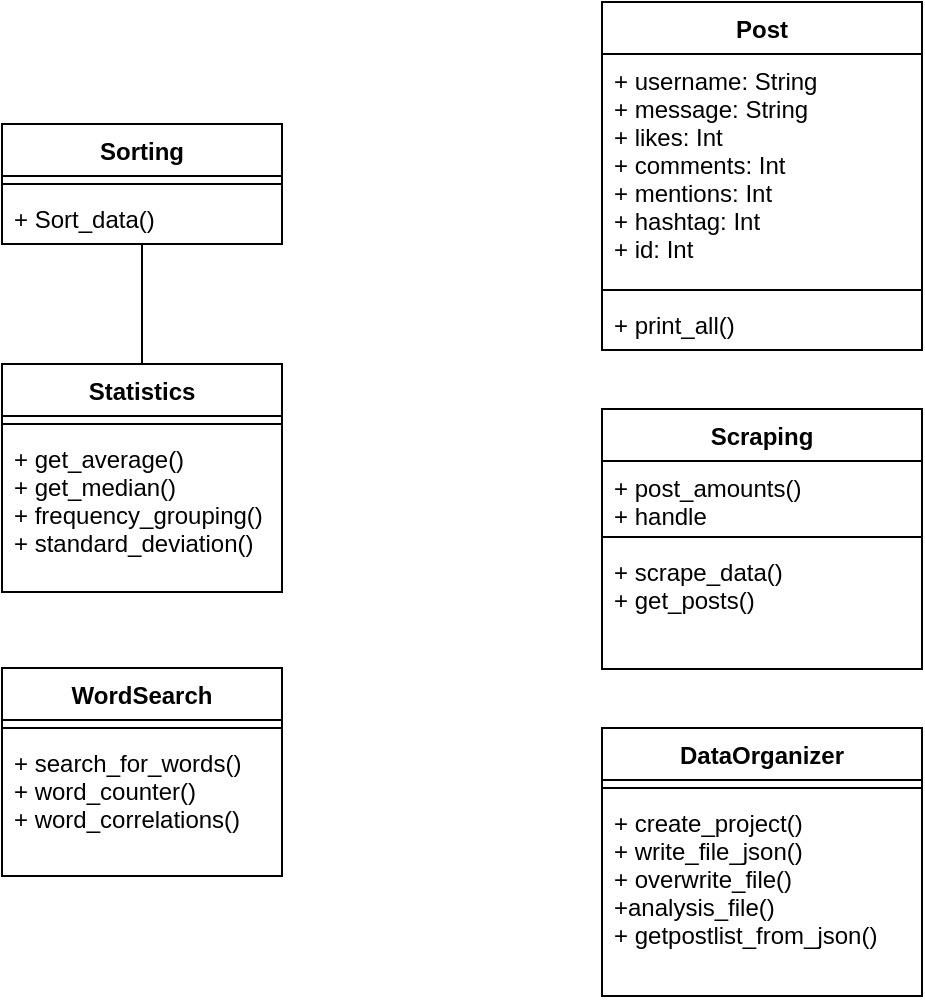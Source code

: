 <mxfile version="10.6.7" type="github"><diagram id="QG8bkJIo-b2U2rQoCnh7" name="Page-1"><mxGraphModel dx="716" dy="787" grid="1" gridSize="10" guides="1" tooltips="1" connect="1" arrows="1" fold="1" page="1" pageScale="1" pageWidth="850" pageHeight="1100" math="0" shadow="0"><root><mxCell id="0"/><mxCell id="1" parent="0"/><mxCell id="fAL2-cdBbvyhQACU6qNt-33" style="edgeStyle=orthogonalEdgeStyle;rounded=0;orthogonalLoop=1;jettySize=auto;html=1;entryX=0.5;entryY=0;entryDx=0;entryDy=0;strokeColor=#000000;endArrow=none;endFill=0;" edge="1" parent="1" source="fAL2-cdBbvyhQACU6qNt-1" target="fAL2-cdBbvyhQACU6qNt-5"><mxGeometry relative="1" as="geometry"/></mxCell><mxCell id="fAL2-cdBbvyhQACU6qNt-1" value="Sorting" style="swimlane;fontStyle=1;align=center;verticalAlign=top;childLayout=stackLayout;horizontal=1;startSize=26;horizontalStack=0;resizeParent=1;resizeParentMax=0;resizeLast=0;collapsible=1;marginBottom=0;" vertex="1" parent="1"><mxGeometry x="140" y="140" width="140" height="60" as="geometry"/></mxCell><mxCell id="fAL2-cdBbvyhQACU6qNt-3" value="" style="line;strokeWidth=1;fillColor=none;align=left;verticalAlign=middle;spacingTop=-1;spacingLeft=3;spacingRight=3;rotatable=0;labelPosition=right;points=[];portConstraint=eastwest;" vertex="1" parent="fAL2-cdBbvyhQACU6qNt-1"><mxGeometry y="26" width="140" height="8" as="geometry"/></mxCell><mxCell id="fAL2-cdBbvyhQACU6qNt-4" value="+ Sort_data()" style="text;strokeColor=none;fillColor=none;align=left;verticalAlign=top;spacingLeft=4;spacingRight=4;overflow=hidden;rotatable=0;points=[[0,0.5],[1,0.5]];portConstraint=eastwest;" vertex="1" parent="fAL2-cdBbvyhQACU6qNt-1"><mxGeometry y="34" width="140" height="26" as="geometry"/></mxCell><mxCell id="fAL2-cdBbvyhQACU6qNt-5" value="Statistics" style="swimlane;fontStyle=1;align=center;verticalAlign=top;childLayout=stackLayout;horizontal=1;startSize=26;horizontalStack=0;resizeParent=1;resizeParentMax=0;resizeLast=0;collapsible=1;marginBottom=0;" vertex="1" parent="1"><mxGeometry x="140" y="260" width="140" height="114" as="geometry"/></mxCell><mxCell id="fAL2-cdBbvyhQACU6qNt-7" value="" style="line;strokeWidth=1;fillColor=none;align=left;verticalAlign=middle;spacingTop=-1;spacingLeft=3;spacingRight=3;rotatable=0;labelPosition=right;points=[];portConstraint=eastwest;" vertex="1" parent="fAL2-cdBbvyhQACU6qNt-5"><mxGeometry y="26" width="140" height="8" as="geometry"/></mxCell><mxCell id="fAL2-cdBbvyhQACU6qNt-8" value="+ get_average()&#xA;+ get_median()&#xA;+ frequency_grouping()&#xA;+ standard_deviation()&#xA;" style="text;strokeColor=none;fillColor=none;align=left;verticalAlign=top;spacingLeft=4;spacingRight=4;overflow=hidden;rotatable=0;points=[[0,0.5],[1,0.5]];portConstraint=eastwest;" vertex="1" parent="fAL2-cdBbvyhQACU6qNt-5"><mxGeometry y="34" width="140" height="80" as="geometry"/></mxCell><mxCell id="fAL2-cdBbvyhQACU6qNt-17" value="WordSearch" style="swimlane;fontStyle=1;align=center;verticalAlign=top;childLayout=stackLayout;horizontal=1;startSize=26;horizontalStack=0;resizeParent=1;resizeParentMax=0;resizeLast=0;collapsible=1;marginBottom=0;" vertex="1" parent="1"><mxGeometry x="140" y="412" width="140" height="104" as="geometry"/></mxCell><mxCell id="fAL2-cdBbvyhQACU6qNt-19" value="" style="line;strokeWidth=1;fillColor=none;align=left;verticalAlign=middle;spacingTop=-1;spacingLeft=3;spacingRight=3;rotatable=0;labelPosition=right;points=[];portConstraint=eastwest;" vertex="1" parent="fAL2-cdBbvyhQACU6qNt-17"><mxGeometry y="26" width="140" height="8" as="geometry"/></mxCell><mxCell id="fAL2-cdBbvyhQACU6qNt-20" value="+ search_for_words()&#xA;+ word_counter()&#xA;+ word_correlations()&#xA;" style="text;strokeColor=none;fillColor=none;align=left;verticalAlign=top;spacingLeft=4;spacingRight=4;overflow=hidden;rotatable=0;points=[[0,0.5],[1,0.5]];portConstraint=eastwest;" vertex="1" parent="fAL2-cdBbvyhQACU6qNt-17"><mxGeometry y="34" width="140" height="70" as="geometry"/></mxCell><mxCell id="fAL2-cdBbvyhQACU6qNt-21" value="Post" style="swimlane;fontStyle=1;align=center;verticalAlign=top;childLayout=stackLayout;horizontal=1;startSize=26;horizontalStack=0;resizeParent=1;resizeParentMax=0;resizeLast=0;collapsible=1;marginBottom=0;" vertex="1" parent="1"><mxGeometry x="440" y="79" width="160" height="174" as="geometry"/></mxCell><mxCell id="fAL2-cdBbvyhQACU6qNt-22" value="+ username: String&#xA;+ message: String&#xA;+ likes: Int&#xA;+ comments: Int&#xA;+ mentions: Int&#xA;+ hashtag: Int&#xA;+ id: Int&#xA;&#xA;" style="text;strokeColor=none;fillColor=none;align=left;verticalAlign=top;spacingLeft=4;spacingRight=4;overflow=hidden;rotatable=0;points=[[0,0.5],[1,0.5]];portConstraint=eastwest;" vertex="1" parent="fAL2-cdBbvyhQACU6qNt-21"><mxGeometry y="26" width="160" height="114" as="geometry"/></mxCell><mxCell id="fAL2-cdBbvyhQACU6qNt-23" value="" style="line;strokeWidth=1;fillColor=none;align=left;verticalAlign=middle;spacingTop=-1;spacingLeft=3;spacingRight=3;rotatable=0;labelPosition=right;points=[];portConstraint=eastwest;" vertex="1" parent="fAL2-cdBbvyhQACU6qNt-21"><mxGeometry y="140" width="160" height="8" as="geometry"/></mxCell><mxCell id="fAL2-cdBbvyhQACU6qNt-24" value="+ print_all()" style="text;strokeColor=none;fillColor=none;align=left;verticalAlign=top;spacingLeft=4;spacingRight=4;overflow=hidden;rotatable=0;points=[[0,0.5],[1,0.5]];portConstraint=eastwest;" vertex="1" parent="fAL2-cdBbvyhQACU6qNt-21"><mxGeometry y="148" width="160" height="26" as="geometry"/></mxCell><mxCell id="fAL2-cdBbvyhQACU6qNt-25" value="DataOrganizer" style="swimlane;fontStyle=1;align=center;verticalAlign=top;childLayout=stackLayout;horizontal=1;startSize=26;horizontalStack=0;resizeParent=1;resizeParentMax=0;resizeLast=0;collapsible=1;marginBottom=0;" vertex="1" parent="1"><mxGeometry x="440" y="442" width="160" height="134" as="geometry"/></mxCell><mxCell id="fAL2-cdBbvyhQACU6qNt-27" value="" style="line;strokeWidth=1;fillColor=none;align=left;verticalAlign=middle;spacingTop=-1;spacingLeft=3;spacingRight=3;rotatable=0;labelPosition=right;points=[];portConstraint=eastwest;" vertex="1" parent="fAL2-cdBbvyhQACU6qNt-25"><mxGeometry y="26" width="160" height="8" as="geometry"/></mxCell><mxCell id="fAL2-cdBbvyhQACU6qNt-28" value="+ create_project()&#xA;+ write_file_json()&#xA;+ overwrite_file()&#xA;+analysis_file()&#xA;+ getpostlist_from_json()&#xA;&#xA;" style="text;strokeColor=none;fillColor=none;align=left;verticalAlign=top;spacingLeft=4;spacingRight=4;overflow=hidden;rotatable=0;points=[[0,0.5],[1,0.5]];portConstraint=eastwest;" vertex="1" parent="fAL2-cdBbvyhQACU6qNt-25"><mxGeometry y="34" width="160" height="100" as="geometry"/></mxCell><mxCell id="fAL2-cdBbvyhQACU6qNt-29" value="Scraping" style="swimlane;fontStyle=1;align=center;verticalAlign=top;childLayout=stackLayout;horizontal=1;startSize=26;horizontalStack=0;resizeParent=1;resizeParentMax=0;resizeLast=0;collapsible=1;marginBottom=0;" vertex="1" parent="1"><mxGeometry x="440" y="282.5" width="160" height="130" as="geometry"/></mxCell><mxCell id="fAL2-cdBbvyhQACU6qNt-30" value="+ post_amounts()&#xA;+ handle&#xA;" style="text;strokeColor=none;fillColor=none;align=left;verticalAlign=top;spacingLeft=4;spacingRight=4;overflow=hidden;rotatable=0;points=[[0,0.5],[1,0.5]];portConstraint=eastwest;" vertex="1" parent="fAL2-cdBbvyhQACU6qNt-29"><mxGeometry y="26" width="160" height="34" as="geometry"/></mxCell><mxCell id="fAL2-cdBbvyhQACU6qNt-31" value="" style="line;strokeWidth=1;fillColor=none;align=left;verticalAlign=middle;spacingTop=-1;spacingLeft=3;spacingRight=3;rotatable=0;labelPosition=right;points=[];portConstraint=eastwest;" vertex="1" parent="fAL2-cdBbvyhQACU6qNt-29"><mxGeometry y="60" width="160" height="8" as="geometry"/></mxCell><mxCell id="fAL2-cdBbvyhQACU6qNt-32" value="+ scrape_data()&#xA;+ get_posts()&#xA;" style="text;strokeColor=none;fillColor=none;align=left;verticalAlign=top;spacingLeft=4;spacingRight=4;overflow=hidden;rotatable=0;points=[[0,0.5],[1,0.5]];portConstraint=eastwest;" vertex="1" parent="fAL2-cdBbvyhQACU6qNt-29"><mxGeometry y="68" width="160" height="62" as="geometry"/></mxCell></root></mxGraphModel></diagram></mxfile>